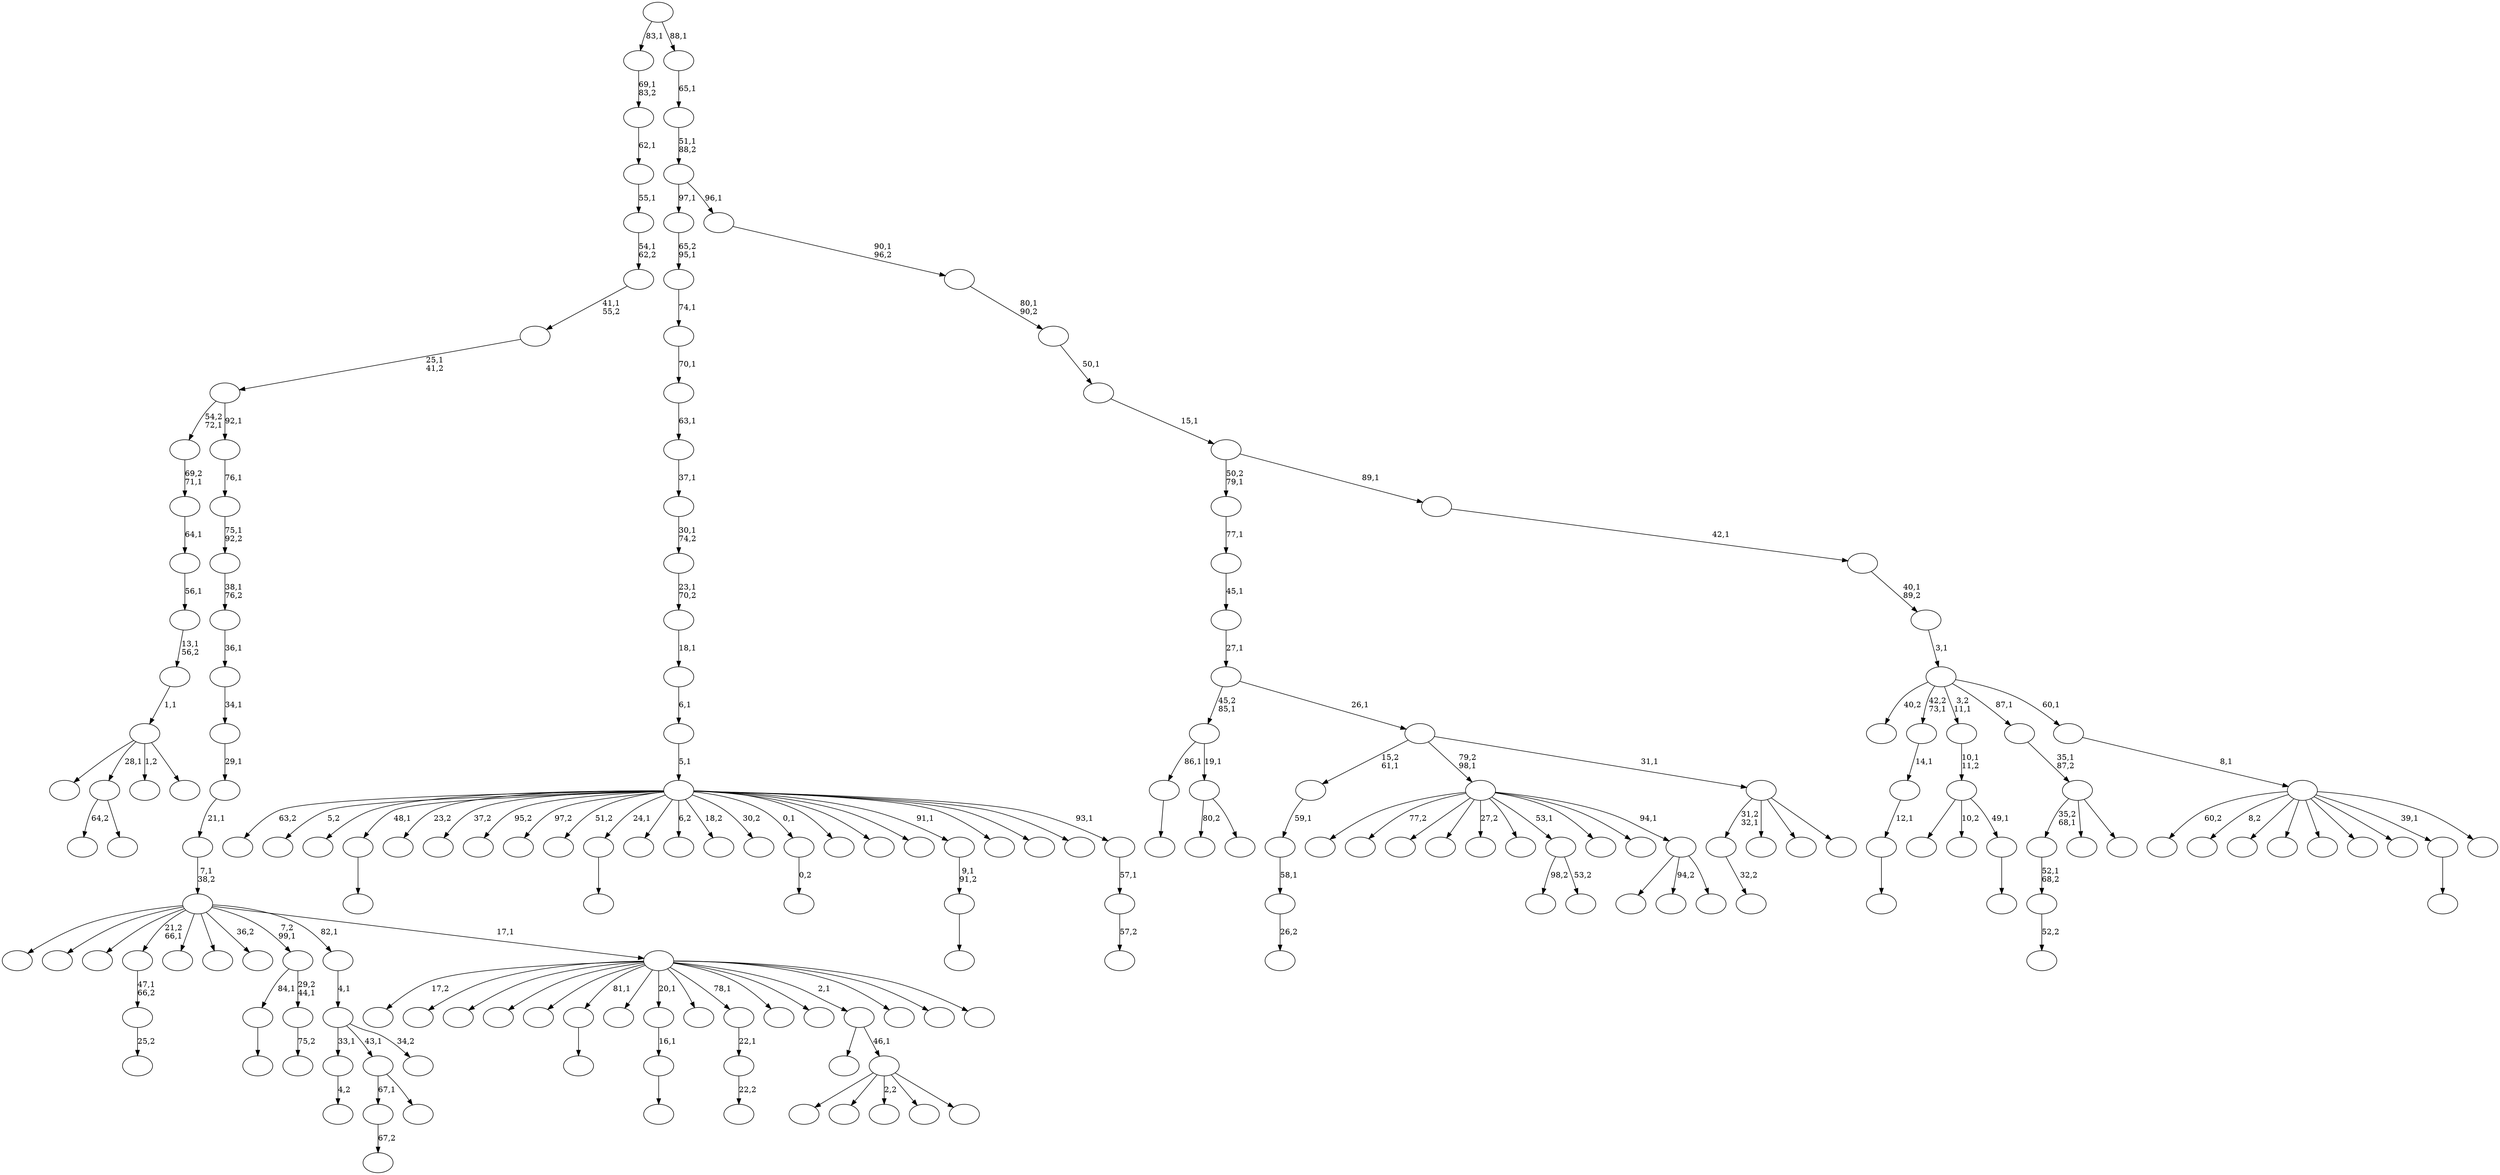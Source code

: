 digraph T {
	200 [label=""]
	199 [label=""]
	198 [label=""]
	197 [label=""]
	196 [label=""]
	195 [label=""]
	194 [label=""]
	193 [label=""]
	192 [label=""]
	191 [label=""]
	190 [label=""]
	189 [label=""]
	188 [label=""]
	187 [label=""]
	186 [label=""]
	185 [label=""]
	184 [label=""]
	183 [label=""]
	182 [label=""]
	181 [label=""]
	180 [label=""]
	179 [label=""]
	178 [label=""]
	177 [label=""]
	176 [label=""]
	175 [label=""]
	174 [label=""]
	173 [label=""]
	172 [label=""]
	171 [label=""]
	170 [label=""]
	169 [label=""]
	168 [label=""]
	167 [label=""]
	166 [label=""]
	165 [label=""]
	164 [label=""]
	163 [label=""]
	162 [label=""]
	161 [label=""]
	160 [label=""]
	159 [label=""]
	158 [label=""]
	157 [label=""]
	156 [label=""]
	155 [label=""]
	154 [label=""]
	153 [label=""]
	152 [label=""]
	151 [label=""]
	150 [label=""]
	149 [label=""]
	148 [label=""]
	147 [label=""]
	146 [label=""]
	145 [label=""]
	144 [label=""]
	143 [label=""]
	142 [label=""]
	141 [label=""]
	140 [label=""]
	139 [label=""]
	138 [label=""]
	137 [label=""]
	136 [label=""]
	135 [label=""]
	134 [label=""]
	133 [label=""]
	132 [label=""]
	131 [label=""]
	130 [label=""]
	129 [label=""]
	128 [label=""]
	127 [label=""]
	126 [label=""]
	125 [label=""]
	124 [label=""]
	123 [label=""]
	122 [label=""]
	121 [label=""]
	120 [label=""]
	119 [label=""]
	118 [label=""]
	117 [label=""]
	116 [label=""]
	115 [label=""]
	114 [label=""]
	113 [label=""]
	112 [label=""]
	111 [label=""]
	110 [label=""]
	109 [label=""]
	108 [label=""]
	107 [label=""]
	106 [label=""]
	105 [label=""]
	104 [label=""]
	103 [label=""]
	102 [label=""]
	101 [label=""]
	100 [label=""]
	99 [label=""]
	98 [label=""]
	97 [label=""]
	96 [label=""]
	95 [label=""]
	94 [label=""]
	93 [label=""]
	92 [label=""]
	91 [label=""]
	90 [label=""]
	89 [label=""]
	88 [label=""]
	87 [label=""]
	86 [label=""]
	85 [label=""]
	84 [label=""]
	83 [label=""]
	82 [label=""]
	81 [label=""]
	80 [label=""]
	79 [label=""]
	78 [label=""]
	77 [label=""]
	76 [label=""]
	75 [label=""]
	74 [label=""]
	73 [label=""]
	72 [label=""]
	71 [label=""]
	70 [label=""]
	69 [label=""]
	68 [label=""]
	67 [label=""]
	66 [label=""]
	65 [label=""]
	64 [label=""]
	63 [label=""]
	62 [label=""]
	61 [label=""]
	60 [label=""]
	59 [label=""]
	58 [label=""]
	57 [label=""]
	56 [label=""]
	55 [label=""]
	54 [label=""]
	53 [label=""]
	52 [label=""]
	51 [label=""]
	50 [label=""]
	49 [label=""]
	48 [label=""]
	47 [label=""]
	46 [label=""]
	45 [label=""]
	44 [label=""]
	43 [label=""]
	42 [label=""]
	41 [label=""]
	40 [label=""]
	39 [label=""]
	38 [label=""]
	37 [label=""]
	36 [label=""]
	35 [label=""]
	34 [label=""]
	33 [label=""]
	32 [label=""]
	31 [label=""]
	30 [label=""]
	29 [label=""]
	28 [label=""]
	27 [label=""]
	26 [label=""]
	25 [label=""]
	24 [label=""]
	23 [label=""]
	22 [label=""]
	21 [label=""]
	20 [label=""]
	19 [label=""]
	18 [label=""]
	17 [label=""]
	16 [label=""]
	15 [label=""]
	14 [label=""]
	13 [label=""]
	12 [label=""]
	11 [label=""]
	10 [label=""]
	9 [label=""]
	8 [label=""]
	7 [label=""]
	6 [label=""]
	5 [label=""]
	4 [label=""]
	3 [label=""]
	2 [label=""]
	1 [label=""]
	0 [label=""]
	196 -> 197 [label="52,2"]
	195 -> 196 [label="52,1\n68,2"]
	185 -> 186 [label=""]
	177 -> 178 [label="67,2"]
	169 -> 170 [label="25,2"]
	168 -> 169 [label="47,1\n66,2"]
	166 -> 167 [label=""]
	160 -> 161 [label=""]
	156 -> 157 [label=""]
	155 -> 156 [label="12,1"]
	154 -> 155 [label="14,1"]
	147 -> 148 [label="0,2"]
	144 -> 145 [label=""]
	140 -> 141 [label=""]
	139 -> 181 [label=""]
	139 -> 175 [label="10,2"]
	139 -> 140 [label="49,1"]
	138 -> 139 [label="10,1\n11,2"]
	134 -> 135 [label=""]
	133 -> 134 [label="9,1\n91,2"]
	126 -> 127 [label=""]
	124 -> 162 [label="98,2"]
	124 -> 125 [label="53,2"]
	122 -> 123 [label="26,2"]
	121 -> 122 [label="58,1"]
	120 -> 121 [label="59,1"]
	114 -> 115 [label=""]
	113 -> 114 [label="16,1"]
	111 -> 112 [label="75,2"]
	110 -> 144 [label="84,1"]
	110 -> 111 [label="29,2\n44,1"]
	106 -> 107 [label="32,2"]
	103 -> 104 [label="4,2"]
	100 -> 101 [label="22,2"]
	99 -> 100 [label="22,1"]
	96 -> 173 [label="64,2"]
	96 -> 97 [label=""]
	94 -> 177 [label="67,1"]
	94 -> 95 [label=""]
	87 -> 194 [label=""]
	87 -> 98 [label="94,2"]
	87 -> 88 [label=""]
	86 -> 191 [label=""]
	86 -> 184 [label="77,2"]
	86 -> 165 [label=""]
	86 -> 163 [label=""]
	86 -> 143 [label="27,2"]
	86 -> 142 [label=""]
	86 -> 124 [label="53,1"]
	86 -> 118 [label=""]
	86 -> 105 [label=""]
	86 -> 87 [label="94,1"]
	84 -> 103 [label="33,1"]
	84 -> 94 [label="43,1"]
	84 -> 85 [label="34,2"]
	83 -> 84 [label="4,1"]
	80 -> 164 [label=""]
	80 -> 96 [label="28,1"]
	80 -> 82 [label="1,2"]
	80 -> 81 [label=""]
	79 -> 80 [label="1,1"]
	78 -> 79 [label="13,1\n56,2"]
	77 -> 78 [label="56,1"]
	76 -> 77 [label="64,1"]
	75 -> 76 [label="69,2\n71,1"]
	68 -> 195 [label="35,2\n68,1"]
	68 -> 187 [label=""]
	68 -> 69 [label=""]
	67 -> 68 [label="35,1\n87,2"]
	64 -> 65 [label=""]
	62 -> 72 [label="80,2"]
	62 -> 63 [label=""]
	61 -> 166 [label="86,1"]
	61 -> 62 [label="19,1"]
	59 -> 172 [label=""]
	59 -> 130 [label=""]
	59 -> 129 [label="2,2"]
	59 -> 73 [label=""]
	59 -> 60 [label=""]
	58 -> 92 [label=""]
	58 -> 59 [label="46,1"]
	54 -> 106 [label="31,2\n32,1"]
	54 -> 74 [label=""]
	54 -> 56 [label=""]
	54 -> 55 [label=""]
	53 -> 120 [label="15,2\n61,1"]
	53 -> 86 [label="79,2\n98,1"]
	53 -> 54 [label="31,1"]
	52 -> 61 [label="45,2\n85,1"]
	52 -> 53 [label="26,1"]
	51 -> 52 [label="27,1"]
	50 -> 51 [label="45,1"]
	49 -> 50 [label="77,1"]
	46 -> 198 [label="17,2"]
	46 -> 193 [label=""]
	46 -> 189 [label=""]
	46 -> 151 [label=""]
	46 -> 150 [label=""]
	46 -> 126 [label="81,1"]
	46 -> 117 [label=""]
	46 -> 113 [label="20,1"]
	46 -> 109 [label=""]
	46 -> 99 [label="78,1"]
	46 -> 90 [label=""]
	46 -> 66 [label=""]
	46 -> 58 [label="2,1"]
	46 -> 57 [label=""]
	46 -> 48 [label=""]
	46 -> 47 [label=""]
	45 -> 192 [label=""]
	45 -> 179 [label=""]
	45 -> 174 [label=""]
	45 -> 168 [label="21,2\n66,1"]
	45 -> 132 [label=""]
	45 -> 131 [label=""]
	45 -> 116 [label="36,2"]
	45 -> 110 [label="7,2\n99,1"]
	45 -> 83 [label="82,1"]
	45 -> 46 [label="17,1"]
	44 -> 45 [label="7,1\n38,2"]
	43 -> 44 [label="21,1"]
	42 -> 43 [label="29,1"]
	41 -> 42 [label="34,1"]
	40 -> 41 [label="36,1"]
	39 -> 40 [label="38,1\n76,2"]
	38 -> 39 [label="75,1\n92,2"]
	37 -> 38 [label="76,1"]
	36 -> 75 [label="54,2\n72,1"]
	36 -> 37 [label="92,1"]
	35 -> 36 [label="25,1\n41,2"]
	34 -> 35 [label="41,1\n55,2"]
	33 -> 34 [label="54,1\n62,2"]
	32 -> 33 [label="55,1"]
	31 -> 32 [label="62,1"]
	30 -> 31 [label="69,1\n83,2"]
	28 -> 29 [label="57,2"]
	27 -> 28 [label="57,1"]
	26 -> 200 [label="63,2"]
	26 -> 199 [label="5,2"]
	26 -> 188 [label=""]
	26 -> 185 [label="48,1"]
	26 -> 183 [label="23,2"]
	26 -> 182 [label="37,2"]
	26 -> 180 [label="95,2"]
	26 -> 176 [label="97,2"]
	26 -> 171 [label="51,2"]
	26 -> 160 [label="24,1"]
	26 -> 159 [label=""]
	26 -> 153 [label="6,2"]
	26 -> 152 [label="18,2"]
	26 -> 149 [label="30,2"]
	26 -> 147 [label="0,1"]
	26 -> 146 [label=""]
	26 -> 137 [label=""]
	26 -> 136 [label=""]
	26 -> 133 [label="91,1"]
	26 -> 128 [label=""]
	26 -> 119 [label=""]
	26 -> 102 [label=""]
	26 -> 27 [label="93,1"]
	25 -> 26 [label="5,1"]
	24 -> 25 [label="6,1"]
	23 -> 24 [label="18,1"]
	22 -> 23 [label="23,1\n70,2"]
	21 -> 22 [label="30,1\n74,2"]
	20 -> 21 [label="37,1"]
	19 -> 20 [label="63,1"]
	18 -> 19 [label="70,1"]
	17 -> 18 [label="74,1"]
	16 -> 17 [label="65,2\n95,1"]
	14 -> 190 [label="60,2"]
	14 -> 108 [label="8,2"]
	14 -> 93 [label=""]
	14 -> 91 [label=""]
	14 -> 89 [label=""]
	14 -> 71 [label=""]
	14 -> 70 [label=""]
	14 -> 64 [label="39,1"]
	14 -> 15 [label=""]
	13 -> 14 [label="8,1"]
	12 -> 158 [label="40,2"]
	12 -> 154 [label="42,2\n73,1"]
	12 -> 138 [label="3,2\n11,1"]
	12 -> 67 [label="87,1"]
	12 -> 13 [label="60,1"]
	11 -> 12 [label="3,1"]
	10 -> 11 [label="40,1\n89,2"]
	9 -> 10 [label="42,1"]
	8 -> 49 [label="50,2\n79,1"]
	8 -> 9 [label="89,1"]
	7 -> 8 [label="15,1"]
	6 -> 7 [label="50,1"]
	5 -> 6 [label="80,1\n90,2"]
	4 -> 5 [label="90,1\n96,2"]
	3 -> 16 [label="97,1"]
	3 -> 4 [label="96,1"]
	2 -> 3 [label="51,1\n88,2"]
	1 -> 2 [label="65,1"]
	0 -> 30 [label="83,1"]
	0 -> 1 [label="88,1"]
}

